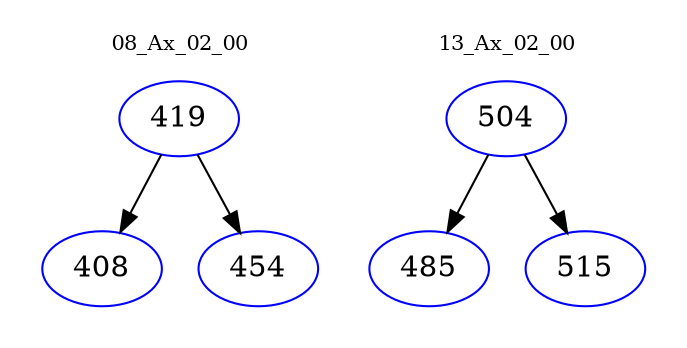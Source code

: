 digraph{
subgraph cluster_0 {
color = white
label = "08_Ax_02_00";
fontsize=10;
T0_419 [label="419", color="blue"]
T0_419 -> T0_408 [color="black"]
T0_408 [label="408", color="blue"]
T0_419 -> T0_454 [color="black"]
T0_454 [label="454", color="blue"]
}
subgraph cluster_1 {
color = white
label = "13_Ax_02_00";
fontsize=10;
T1_504 [label="504", color="blue"]
T1_504 -> T1_485 [color="black"]
T1_485 [label="485", color="blue"]
T1_504 -> T1_515 [color="black"]
T1_515 [label="515", color="blue"]
}
}
